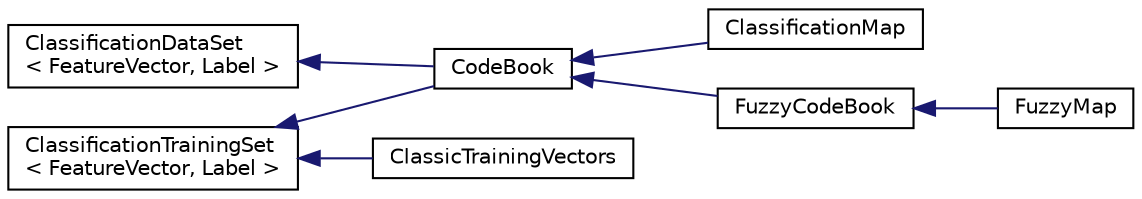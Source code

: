 digraph "Graphical Class Hierarchy"
{
  edge [fontname="Helvetica",fontsize="10",labelfontname="Helvetica",labelfontsize="10"];
  node [fontname="Helvetica",fontsize="10",shape=record];
  rankdir="LR";
  Node991 [label="ClassificationDataSet\l\< FeatureVector, Label \>",height=0.2,width=0.4,color="black", fillcolor="white", style="filled",URL="$classClassificationDataSet.html"];
  Node991 -> Node2 [dir="back",color="midnightblue",fontsize="10",style="solid",fontname="Helvetica"];
  Node2 [label="CodeBook",height=0.2,width=0.4,color="black", fillcolor="white", style="filled",URL="$classCodeBook.html"];
  Node2 -> Node3 [dir="back",color="midnightblue",fontsize="10",style="solid",fontname="Helvetica"];
  Node3 [label="ClassificationMap",height=0.2,width=0.4,color="black", fillcolor="white", style="filled",URL="$classClassificationMap.html"];
  Node2 -> Node4 [dir="back",color="midnightblue",fontsize="10",style="solid",fontname="Helvetica"];
  Node4 [label="FuzzyCodeBook",height=0.2,width=0.4,color="black", fillcolor="white", style="filled",URL="$classFuzzyCodeBook.html"];
  Node4 -> Node5 [dir="back",color="midnightblue",fontsize="10",style="solid",fontname="Helvetica"];
  Node5 [label="FuzzyMap",height=0.2,width=0.4,color="black", fillcolor="white", style="filled",URL="$classFuzzyMap.html"];
  Node0 [label="ClassificationTrainingSet\l\< FeatureVector, Label \>",height=0.2,width=0.4,color="black", fillcolor="white", style="filled",URL="$classClassificationTrainingSet.html"];
  Node0 -> Node1 [dir="back",color="midnightblue",fontsize="10",style="solid",fontname="Helvetica"];
  Node1 [label="ClassicTrainingVectors",height=0.2,width=0.4,color="black", fillcolor="white", style="filled",URL="$classClassicTrainingVectors.html"];
  Node0 -> Node2 [dir="back",color="midnightblue",fontsize="10",style="solid",fontname="Helvetica"];
}
